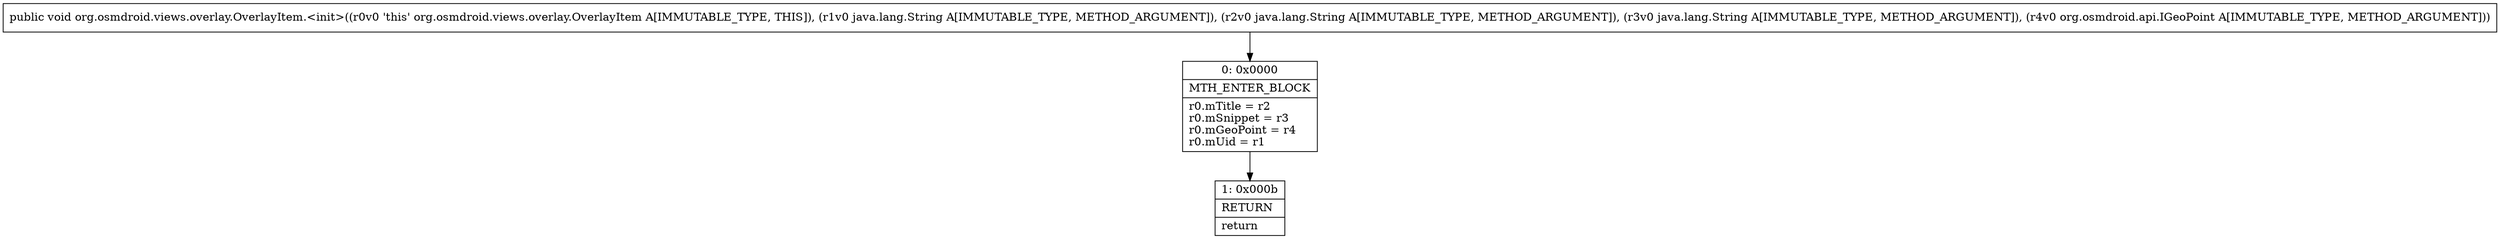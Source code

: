 digraph "CFG fororg.osmdroid.views.overlay.OverlayItem.\<init\>(Ljava\/lang\/String;Ljava\/lang\/String;Ljava\/lang\/String;Lorg\/osmdroid\/api\/IGeoPoint;)V" {
Node_0 [shape=record,label="{0\:\ 0x0000|MTH_ENTER_BLOCK\l|r0.mTitle = r2\lr0.mSnippet = r3\lr0.mGeoPoint = r4\lr0.mUid = r1\l}"];
Node_1 [shape=record,label="{1\:\ 0x000b|RETURN\l|return\l}"];
MethodNode[shape=record,label="{public void org.osmdroid.views.overlay.OverlayItem.\<init\>((r0v0 'this' org.osmdroid.views.overlay.OverlayItem A[IMMUTABLE_TYPE, THIS]), (r1v0 java.lang.String A[IMMUTABLE_TYPE, METHOD_ARGUMENT]), (r2v0 java.lang.String A[IMMUTABLE_TYPE, METHOD_ARGUMENT]), (r3v0 java.lang.String A[IMMUTABLE_TYPE, METHOD_ARGUMENT]), (r4v0 org.osmdroid.api.IGeoPoint A[IMMUTABLE_TYPE, METHOD_ARGUMENT])) }"];
MethodNode -> Node_0;
Node_0 -> Node_1;
}

